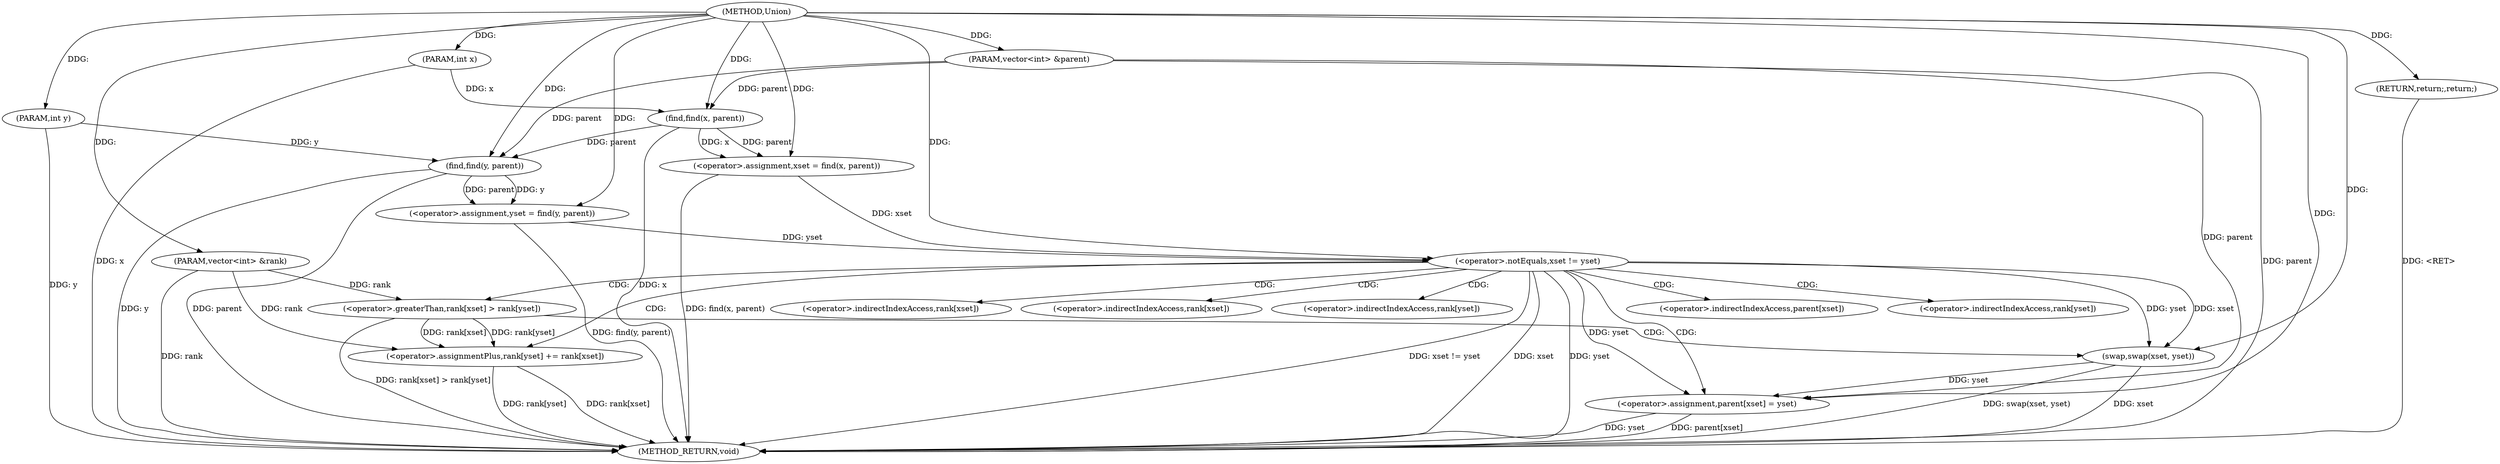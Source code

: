 digraph "Union" {  
"1000246" [label = "(METHOD,Union)" ]
"1000294" [label = "(METHOD_RETURN,void)" ]
"1000247" [label = "(PARAM,int x)" ]
"1000248" [label = "(PARAM,int y)" ]
"1000249" [label = "(PARAM,vector<int> &parent)" ]
"1000250" [label = "(PARAM,vector<int> &rank)" ]
"1000253" [label = "(<operator>.assignment,xset = find(x, parent))" ]
"1000259" [label = "(<operator>.assignment,yset = find(y, parent))" ]
"1000293" [label = "(RETURN,return;,return;)" ]
"1000265" [label = "(<operator>.notEquals,xset != yset)" ]
"1000255" [label = "(find,find(x, parent))" ]
"1000261" [label = "(find,find(y, parent))" ]
"1000281" [label = "(<operator>.assignment,parent[xset] = yset)" ]
"1000286" [label = "(<operator>.assignmentPlus,rank[yset] += rank[xset])" ]
"1000270" [label = "(<operator>.greaterThan,rank[xset] > rank[yset])" ]
"1000278" [label = "(swap,swap(xset, yset))" ]
"1000282" [label = "(<operator>.indirectIndexAccess,parent[xset])" ]
"1000287" [label = "(<operator>.indirectIndexAccess,rank[yset])" ]
"1000290" [label = "(<operator>.indirectIndexAccess,rank[xset])" ]
"1000271" [label = "(<operator>.indirectIndexAccess,rank[xset])" ]
"1000274" [label = "(<operator>.indirectIndexAccess,rank[yset])" ]
  "1000293" -> "1000294"  [ label = "DDG: <RET>"] 
  "1000247" -> "1000294"  [ label = "DDG: x"] 
  "1000248" -> "1000294"  [ label = "DDG: y"] 
  "1000249" -> "1000294"  [ label = "DDG: parent"] 
  "1000250" -> "1000294"  [ label = "DDG: rank"] 
  "1000255" -> "1000294"  [ label = "DDG: x"] 
  "1000253" -> "1000294"  [ label = "DDG: find(x, parent)"] 
  "1000261" -> "1000294"  [ label = "DDG: y"] 
  "1000261" -> "1000294"  [ label = "DDG: parent"] 
  "1000259" -> "1000294"  [ label = "DDG: find(y, parent)"] 
  "1000265" -> "1000294"  [ label = "DDG: xset"] 
  "1000265" -> "1000294"  [ label = "DDG: yset"] 
  "1000265" -> "1000294"  [ label = "DDG: xset != yset"] 
  "1000270" -> "1000294"  [ label = "DDG: rank[xset] > rank[yset]"] 
  "1000278" -> "1000294"  [ label = "DDG: xset"] 
  "1000278" -> "1000294"  [ label = "DDG: swap(xset, yset)"] 
  "1000281" -> "1000294"  [ label = "DDG: parent[xset]"] 
  "1000281" -> "1000294"  [ label = "DDG: yset"] 
  "1000286" -> "1000294"  [ label = "DDG: rank[yset]"] 
  "1000286" -> "1000294"  [ label = "DDG: rank[xset]"] 
  "1000246" -> "1000247"  [ label = "DDG: "] 
  "1000246" -> "1000248"  [ label = "DDG: "] 
  "1000246" -> "1000249"  [ label = "DDG: "] 
  "1000246" -> "1000250"  [ label = "DDG: "] 
  "1000255" -> "1000253"  [ label = "DDG: x"] 
  "1000255" -> "1000253"  [ label = "DDG: parent"] 
  "1000261" -> "1000259"  [ label = "DDG: parent"] 
  "1000261" -> "1000259"  [ label = "DDG: y"] 
  "1000246" -> "1000293"  [ label = "DDG: "] 
  "1000246" -> "1000253"  [ label = "DDG: "] 
  "1000246" -> "1000259"  [ label = "DDG: "] 
  "1000247" -> "1000255"  [ label = "DDG: x"] 
  "1000246" -> "1000255"  [ label = "DDG: "] 
  "1000249" -> "1000255"  [ label = "DDG: parent"] 
  "1000248" -> "1000261"  [ label = "DDG: y"] 
  "1000246" -> "1000261"  [ label = "DDG: "] 
  "1000255" -> "1000261"  [ label = "DDG: parent"] 
  "1000249" -> "1000261"  [ label = "DDG: parent"] 
  "1000253" -> "1000265"  [ label = "DDG: xset"] 
  "1000246" -> "1000265"  [ label = "DDG: "] 
  "1000259" -> "1000265"  [ label = "DDG: yset"] 
  "1000265" -> "1000281"  [ label = "DDG: yset"] 
  "1000278" -> "1000281"  [ label = "DDG: yset"] 
  "1000246" -> "1000281"  [ label = "DDG: "] 
  "1000270" -> "1000286"  [ label = "DDG: rank[xset]"] 
  "1000250" -> "1000286"  [ label = "DDG: rank"] 
  "1000249" -> "1000281"  [ label = "DDG: parent"] 
  "1000270" -> "1000286"  [ label = "DDG: rank[yset]"] 
  "1000250" -> "1000270"  [ label = "DDG: rank"] 
  "1000265" -> "1000278"  [ label = "DDG: xset"] 
  "1000246" -> "1000278"  [ label = "DDG: "] 
  "1000265" -> "1000278"  [ label = "DDG: yset"] 
  "1000265" -> "1000281"  [ label = "CDG: "] 
  "1000265" -> "1000287"  [ label = "CDG: "] 
  "1000265" -> "1000282"  [ label = "CDG: "] 
  "1000265" -> "1000290"  [ label = "CDG: "] 
  "1000265" -> "1000286"  [ label = "CDG: "] 
  "1000265" -> "1000271"  [ label = "CDG: "] 
  "1000265" -> "1000270"  [ label = "CDG: "] 
  "1000265" -> "1000274"  [ label = "CDG: "] 
  "1000270" -> "1000278"  [ label = "CDG: "] 
}
